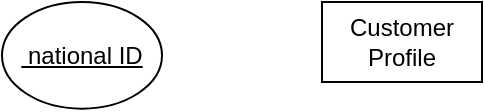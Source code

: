 <mxfile version="24.7.16">
  <diagram name="Page-1" id="oBuyuOUDEqO2-7q9hVUi">
    <mxGraphModel dx="1050" dy="482" grid="1" gridSize="10" guides="1" tooltips="1" connect="1" arrows="1" fold="1" page="1" pageScale="1" pageWidth="850" pageHeight="1100" math="0" shadow="0">
      <root>
        <mxCell id="0" />
        <mxCell id="1" parent="0" />
        <mxCell id="UwrG2PErzzUQtomv6foS-3" value="Customer Profile" style="rounded=0;whiteSpace=wrap;html=1;" vertex="1" parent="1">
          <mxGeometry x="360" y="100" width="80" height="40" as="geometry" />
        </mxCell>
        <mxCell id="UwrG2PErzzUQtomv6foS-4" value="&lt;u&gt;&amp;nbsp;national ID&lt;br&gt;&lt;/u&gt;" style="ellipse;whiteSpace=wrap;html=1;" vertex="1" parent="1">
          <mxGeometry x="200" y="100" width="80" height="53.33" as="geometry" />
        </mxCell>
      </root>
    </mxGraphModel>
  </diagram>
</mxfile>

